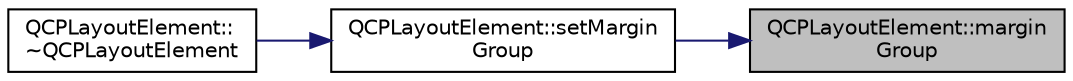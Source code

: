 digraph "QCPLayoutElement::marginGroup"
{
 // LATEX_PDF_SIZE
  edge [fontname="Helvetica",fontsize="10",labelfontname="Helvetica",labelfontsize="10"];
  node [fontname="Helvetica",fontsize="10",shape=record];
  rankdir="RL";
  Node1 [label="QCPLayoutElement::margin\lGroup",height=0.2,width=0.4,color="black", fillcolor="grey75", style="filled", fontcolor="black",tooltip=" "];
  Node1 -> Node2 [dir="back",color="midnightblue",fontsize="10",style="solid",fontname="Helvetica"];
  Node2 [label="QCPLayoutElement::setMargin\lGroup",height=0.2,width=0.4,color="black", fillcolor="white", style="filled",URL="$classQCPLayoutElement.html#a516e56f76b6bc100e8e71d329866847d",tooltip=" "];
  Node2 -> Node3 [dir="back",color="midnightblue",fontsize="10",style="solid",fontname="Helvetica"];
  Node3 [label="QCPLayoutElement::\l~QCPLayoutElement",height=0.2,width=0.4,color="black", fillcolor="white", style="filled",URL="$classQCPLayoutElement.html#a2fa26d3d22a2854c4da1d80f188db961",tooltip=" "];
}
